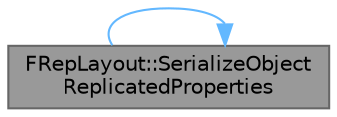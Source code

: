 digraph "FRepLayout::SerializeObjectReplicatedProperties"
{
 // INTERACTIVE_SVG=YES
 // LATEX_PDF_SIZE
  bgcolor="transparent";
  edge [fontname=Helvetica,fontsize=10,labelfontname=Helvetica,labelfontsize=10];
  node [fontname=Helvetica,fontsize=10,shape=box,height=0.2,width=0.4];
  rankdir="LR";
  Node1 [id="Node000001",label="FRepLayout::SerializeObject\lReplicatedProperties",height=0.2,width=0.4,color="gray40", fillcolor="grey60", style="filled", fontcolor="black",tooltip="Serializes all replicated properties of a UObject in or out of an archive (depending on what type of ..."];
  Node1 -> Node1 [id="edge1_Node000001_Node000001",color="steelblue1",style="solid",tooltip=" "];
}
